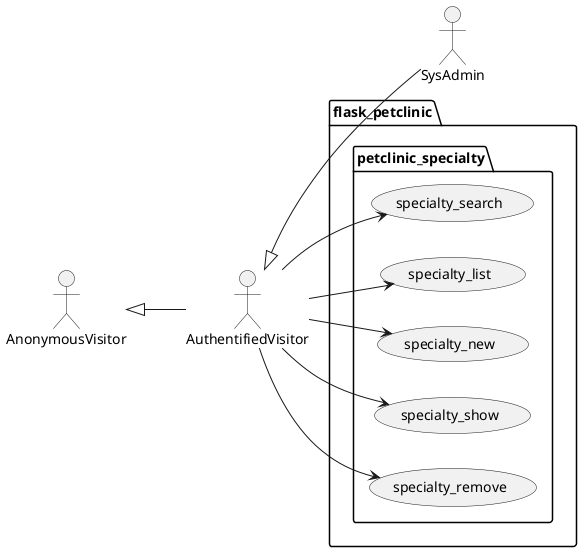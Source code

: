 @startuml
left to right direction

actor AnonymousVisitor as av
actor AuthentifiedVisitor as au
actor SysAdmin as sa

av <|-- au
au <|-- sa

package flask_petclinic {

    package petclinic_specialty {
        usecase specialty_search as uc2000
        usecase specialty_list as uc2001
        usecase specialty_new as uc2002
        usecase specialty_show as uc2003
        usecase specialty_remove as uc2005

        au --> uc2000
        au --> uc2001
        au --> uc2002
        au --> uc2003
        au --> uc2005
    }

}
@enduml

